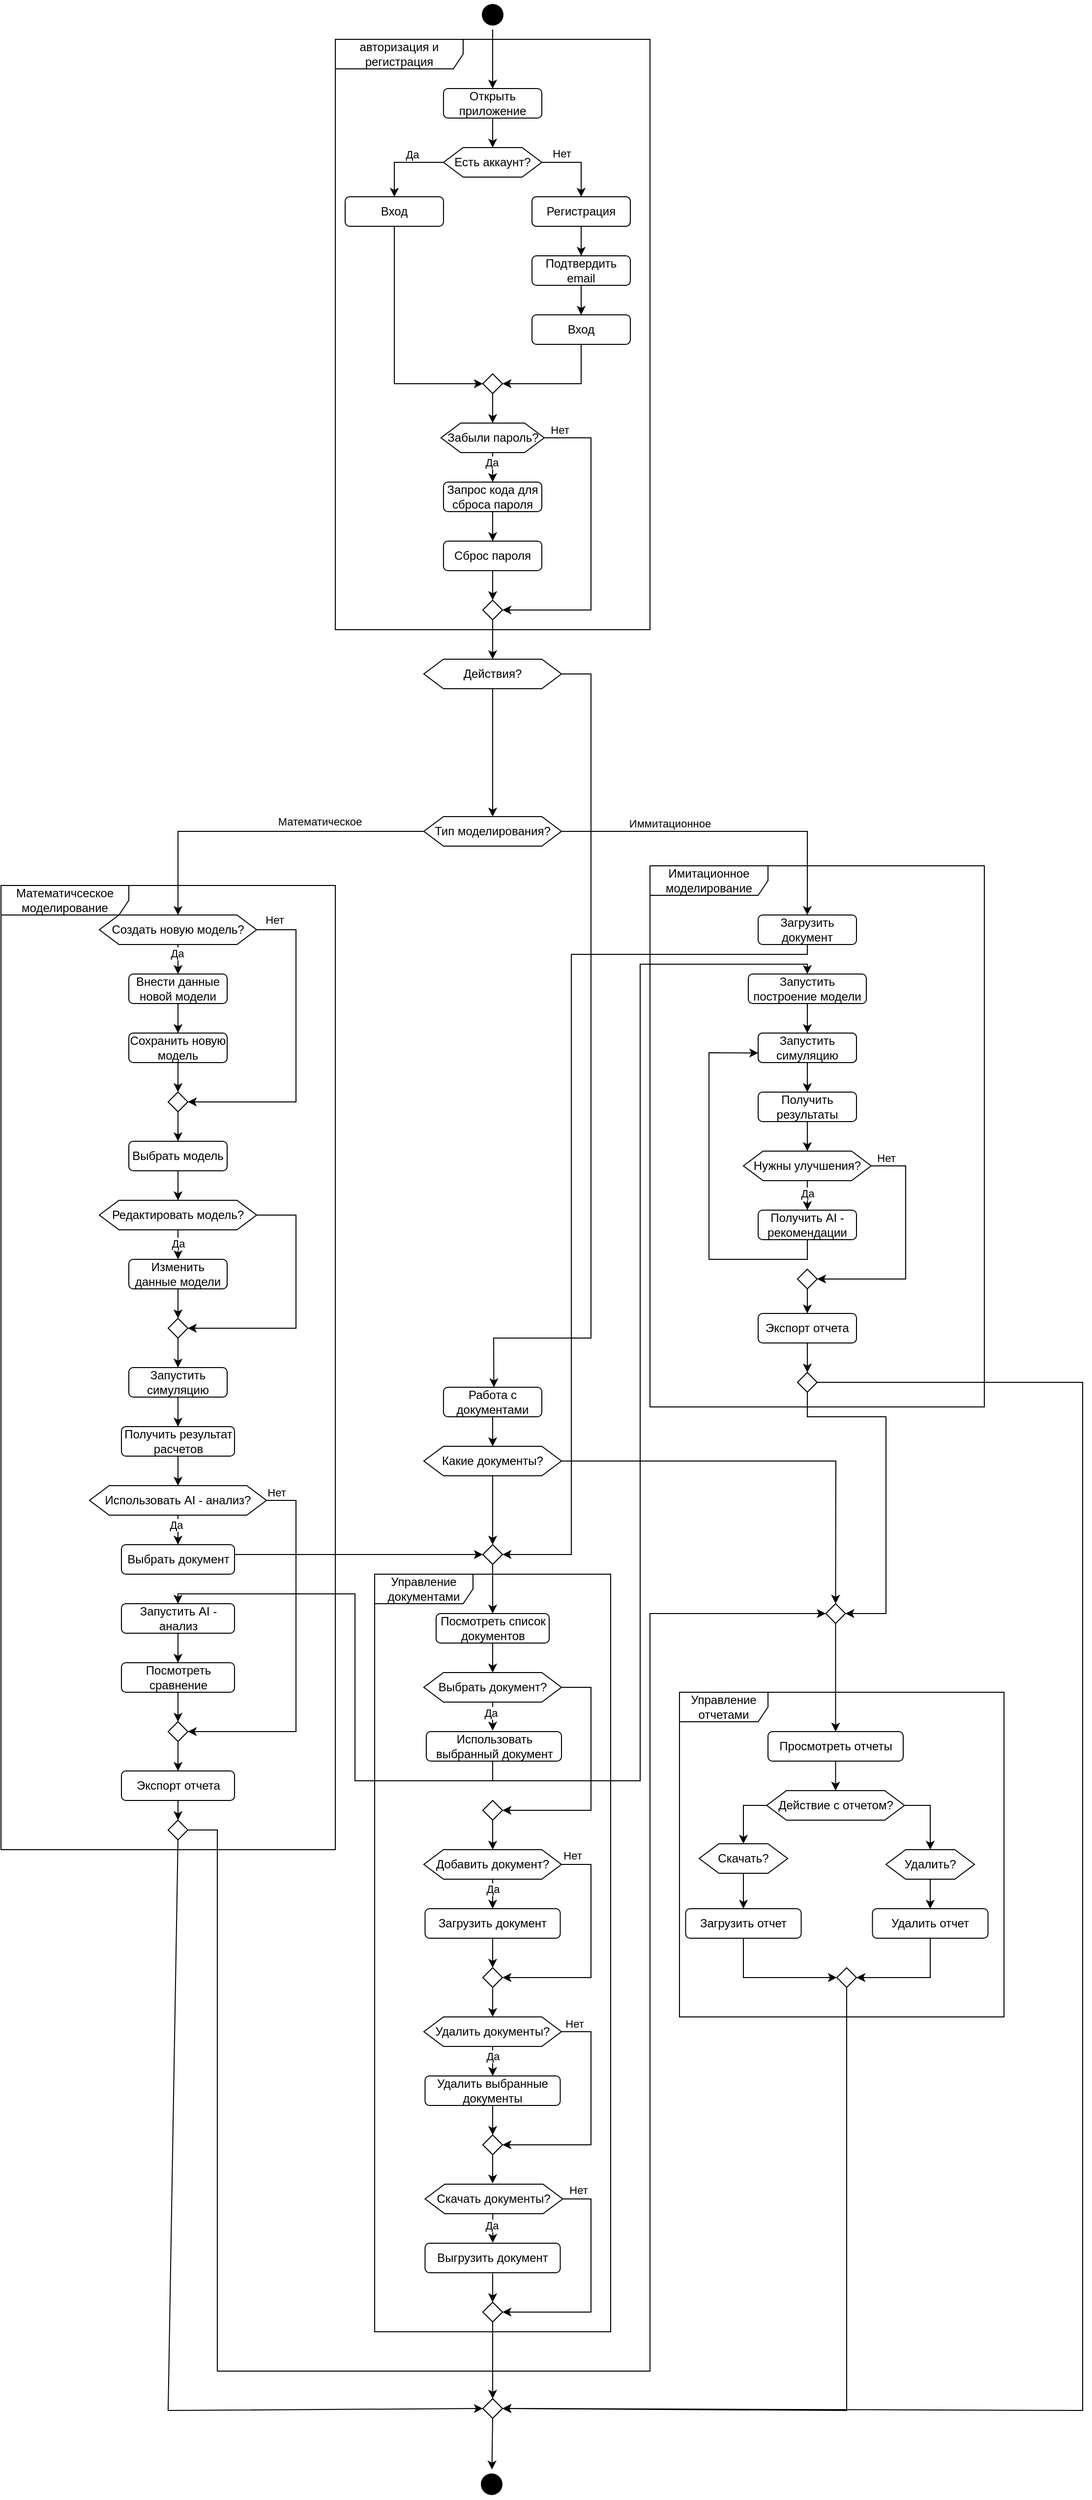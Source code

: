 <mxfile version="26.2.14">
  <diagram name="Страница — 1" id="H3wgLwU8cCIW_uEjad6Y">
    <mxGraphModel dx="4901" dy="3315" grid="1" gridSize="10" guides="1" tooltips="1" connect="1" arrows="1" fold="1" page="1" pageScale="1" pageWidth="827" pageHeight="1169" math="0" shadow="0">
      <root>
        <mxCell id="0" />
        <mxCell id="1" parent="0" />
        <mxCell id="8OBh5h36qt_DKstB2xnP-3" value="авторизация и регистрация" style="shape=umlFrame;whiteSpace=wrap;html=1;pointerEvents=0;width=130;height=30;" vertex="1" parent="1">
          <mxGeometry x="240" y="-80" width="320" height="600" as="geometry" />
        </mxCell>
        <mxCell id="8OBh5h36qt_DKstB2xnP-4" value="Открыть приложение" style="rounded=1;whiteSpace=wrap;html=1;" vertex="1" parent="1">
          <mxGeometry x="350" y="-30" width="100" height="30" as="geometry" />
        </mxCell>
        <mxCell id="8OBh5h36qt_DKstB2xnP-5" value="Есть аккаунт?" style="shape=hexagon;perimeter=hexagonPerimeter2;whiteSpace=wrap;html=1;fixedSize=1;" vertex="1" parent="1">
          <mxGeometry x="350" y="30" width="100" height="30" as="geometry" />
        </mxCell>
        <mxCell id="8OBh5h36qt_DKstB2xnP-6" value="Вход" style="rounded=1;whiteSpace=wrap;html=1;" vertex="1" parent="1">
          <mxGeometry x="250" y="80" width="100" height="30" as="geometry" />
        </mxCell>
        <mxCell id="8OBh5h36qt_DKstB2xnP-7" value="Регистрация" style="rounded=1;whiteSpace=wrap;html=1;" vertex="1" parent="1">
          <mxGeometry x="440" y="80" width="100" height="30" as="geometry" />
        </mxCell>
        <mxCell id="8OBh5h36qt_DKstB2xnP-8" value="Регистрация" style="rounded=1;whiteSpace=wrap;html=1;" vertex="1" parent="1">
          <mxGeometry x="440" y="80" width="100" height="30" as="geometry" />
        </mxCell>
        <mxCell id="8OBh5h36qt_DKstB2xnP-9" value="&lt;span style=&quot;font-weight: normal;&quot;&gt;Подтвердить email&lt;/span&gt;" style="rounded=1;whiteSpace=wrap;html=1;fontStyle=1" vertex="1" parent="1">
          <mxGeometry x="440" y="140" width="100" height="30" as="geometry" />
        </mxCell>
        <mxCell id="8OBh5h36qt_DKstB2xnP-12" value="Вход" style="rounded=1;whiteSpace=wrap;html=1;" vertex="1" parent="1">
          <mxGeometry x="440" y="200" width="100" height="30" as="geometry" />
        </mxCell>
        <mxCell id="8OBh5h36qt_DKstB2xnP-14" value="" style="rhombus;whiteSpace=wrap;html=1;" vertex="1" parent="1">
          <mxGeometry x="390" y="260" width="20" height="20" as="geometry" />
        </mxCell>
        <mxCell id="8OBh5h36qt_DKstB2xnP-15" value="Забыли пароль?" style="shape=hexagon;perimeter=hexagonPerimeter2;whiteSpace=wrap;html=1;fixedSize=1;" vertex="1" parent="1">
          <mxGeometry x="347.5" y="310" width="105" height="30" as="geometry" />
        </mxCell>
        <mxCell id="8OBh5h36qt_DKstB2xnP-16" value="Запрос кода для сброса пароля" style="rounded=1;whiteSpace=wrap;html=1;" vertex="1" parent="1">
          <mxGeometry x="350" y="370" width="100" height="30" as="geometry" />
        </mxCell>
        <mxCell id="8OBh5h36qt_DKstB2xnP-17" value="Сброс пароля" style="rounded=1;whiteSpace=wrap;html=1;" vertex="1" parent="1">
          <mxGeometry x="350" y="430" width="100" height="30" as="geometry" />
        </mxCell>
        <mxCell id="8OBh5h36qt_DKstB2xnP-19" value="" style="ellipse;html=1;shape=startState;fillColor=#000000;strokeColor=none;" vertex="1" parent="1">
          <mxGeometry x="385" y="-120" width="30" height="30" as="geometry" />
        </mxCell>
        <mxCell id="8OBh5h36qt_DKstB2xnP-23" value="" style="endArrow=classic;html=1;rounded=0;exitX=0.5;exitY=1;exitDx=0;exitDy=0;entryX=0.5;entryY=0;entryDx=0;entryDy=0;" edge="1" parent="1" source="8OBh5h36qt_DKstB2xnP-19" target="8OBh5h36qt_DKstB2xnP-4">
          <mxGeometry width="50" height="50" relative="1" as="geometry">
            <mxPoint x="310" y="90" as="sourcePoint" />
            <mxPoint x="360" y="40" as="targetPoint" />
          </mxGeometry>
        </mxCell>
        <mxCell id="8OBh5h36qt_DKstB2xnP-24" value="" style="endArrow=classic;html=1;rounded=0;exitX=0.5;exitY=1;exitDx=0;exitDy=0;entryX=0.5;entryY=0;entryDx=0;entryDy=0;" edge="1" parent="1" source="8OBh5h36qt_DKstB2xnP-4" target="8OBh5h36qt_DKstB2xnP-5">
          <mxGeometry width="50" height="50" relative="1" as="geometry">
            <mxPoint x="310" y="60" as="sourcePoint" />
            <mxPoint x="360" y="10" as="targetPoint" />
          </mxGeometry>
        </mxCell>
        <mxCell id="8OBh5h36qt_DKstB2xnP-25" value="" style="endArrow=classic;html=1;rounded=0;exitX=0;exitY=0.5;exitDx=0;exitDy=0;entryX=0.5;entryY=0;entryDx=0;entryDy=0;" edge="1" parent="1" source="8OBh5h36qt_DKstB2xnP-5" target="8OBh5h36qt_DKstB2xnP-6">
          <mxGeometry width="50" height="50" relative="1" as="geometry">
            <mxPoint x="290" y="50" as="sourcePoint" />
            <mxPoint x="340" as="targetPoint" />
            <Array as="points">
              <mxPoint x="300" y="45" />
            </Array>
          </mxGeometry>
        </mxCell>
        <mxCell id="8OBh5h36qt_DKstB2xnP-26" value="Да" style="edgeLabel;html=1;align=center;verticalAlign=bottom;resizable=0;points=[];labelPosition=center;verticalLabelPosition=top;" vertex="1" connectable="0" parent="8OBh5h36qt_DKstB2xnP-25">
          <mxGeometry x="-0.25" y="1" relative="1" as="geometry">
            <mxPoint y="-1" as="offset" />
          </mxGeometry>
        </mxCell>
        <mxCell id="8OBh5h36qt_DKstB2xnP-27" value="" style="endArrow=classic;html=1;rounded=0;exitX=1;exitY=0.5;exitDx=0;exitDy=0;entryX=0.5;entryY=0;entryDx=0;entryDy=0;" edge="1" parent="1" source="8OBh5h36qt_DKstB2xnP-5" target="8OBh5h36qt_DKstB2xnP-8">
          <mxGeometry width="50" height="50" relative="1" as="geometry">
            <mxPoint x="450" y="50" as="sourcePoint" />
            <mxPoint x="500" as="targetPoint" />
            <Array as="points">
              <mxPoint x="490" y="45" />
            </Array>
          </mxGeometry>
        </mxCell>
        <mxCell id="8OBh5h36qt_DKstB2xnP-28" value="Нет" style="edgeLabel;html=1;align=center;verticalAlign=bottom;resizable=0;points=[];labelPosition=center;verticalLabelPosition=top;" vertex="1" connectable="0" parent="8OBh5h36qt_DKstB2xnP-27">
          <mxGeometry x="-0.463" y="1" relative="1" as="geometry">
            <mxPoint as="offset" />
          </mxGeometry>
        </mxCell>
        <mxCell id="8OBh5h36qt_DKstB2xnP-29" value="" style="endArrow=classic;html=1;rounded=0;exitX=0.5;exitY=1;exitDx=0;exitDy=0;entryX=0;entryY=0.5;entryDx=0;entryDy=0;" edge="1" parent="1" source="8OBh5h36qt_DKstB2xnP-6" target="8OBh5h36qt_DKstB2xnP-14">
          <mxGeometry width="50" height="50" relative="1" as="geometry">
            <mxPoint x="305" y="170" as="sourcePoint" />
            <mxPoint x="355" y="120" as="targetPoint" />
            <Array as="points">
              <mxPoint x="300" y="270" />
            </Array>
          </mxGeometry>
        </mxCell>
        <mxCell id="8OBh5h36qt_DKstB2xnP-30" value="" style="endArrow=classic;html=1;rounded=0;exitX=0.5;exitY=1;exitDx=0;exitDy=0;entryX=0.5;entryY=0;entryDx=0;entryDy=0;" edge="1" parent="1" source="8OBh5h36qt_DKstB2xnP-8" target="8OBh5h36qt_DKstB2xnP-9">
          <mxGeometry width="50" height="50" relative="1" as="geometry">
            <mxPoint x="380" y="170" as="sourcePoint" />
            <mxPoint x="430" y="120" as="targetPoint" />
          </mxGeometry>
        </mxCell>
        <mxCell id="8OBh5h36qt_DKstB2xnP-31" value="" style="endArrow=classic;html=1;rounded=0;exitX=0.5;exitY=1;exitDx=0;exitDy=0;entryX=0.5;entryY=0;entryDx=0;entryDy=0;" edge="1" parent="1" source="8OBh5h36qt_DKstB2xnP-9" target="8OBh5h36qt_DKstB2xnP-12">
          <mxGeometry width="50" height="50" relative="1" as="geometry">
            <mxPoint x="380" y="220" as="sourcePoint" />
            <mxPoint x="430" y="170" as="targetPoint" />
          </mxGeometry>
        </mxCell>
        <mxCell id="8OBh5h36qt_DKstB2xnP-32" value="" style="endArrow=classic;html=1;rounded=0;exitX=0.5;exitY=1;exitDx=0;exitDy=0;entryX=1;entryY=0.5;entryDx=0;entryDy=0;" edge="1" parent="1" source="8OBh5h36qt_DKstB2xnP-12" target="8OBh5h36qt_DKstB2xnP-14">
          <mxGeometry width="50" height="50" relative="1" as="geometry">
            <mxPoint x="480" y="300" as="sourcePoint" />
            <mxPoint x="530" y="250" as="targetPoint" />
            <Array as="points">
              <mxPoint x="490" y="270" />
            </Array>
          </mxGeometry>
        </mxCell>
        <mxCell id="8OBh5h36qt_DKstB2xnP-33" value="" style="endArrow=classic;html=1;rounded=0;exitX=0.5;exitY=1;exitDx=0;exitDy=0;" edge="1" parent="1" source="8OBh5h36qt_DKstB2xnP-14">
          <mxGeometry width="50" height="50" relative="1" as="geometry">
            <mxPoint x="330" y="260" as="sourcePoint" />
            <mxPoint x="400" y="310" as="targetPoint" />
          </mxGeometry>
        </mxCell>
        <mxCell id="8OBh5h36qt_DKstB2xnP-35" value="" style="rhombus;whiteSpace=wrap;html=1;" vertex="1" parent="1">
          <mxGeometry x="390" y="490" width="20" height="20" as="geometry" />
        </mxCell>
        <mxCell id="8OBh5h36qt_DKstB2xnP-36" value="" style="endArrow=classic;html=1;rounded=0;exitX=1;exitY=0.5;exitDx=0;exitDy=0;entryX=1;entryY=0.5;entryDx=0;entryDy=0;" edge="1" parent="1" source="8OBh5h36qt_DKstB2xnP-15" target="8OBh5h36qt_DKstB2xnP-35">
          <mxGeometry width="50" height="50" relative="1" as="geometry">
            <mxPoint x="470" y="330" as="sourcePoint" />
            <mxPoint x="520" y="280" as="targetPoint" />
            <Array as="points">
              <mxPoint x="500" y="325" />
              <mxPoint x="500" y="500" />
            </Array>
          </mxGeometry>
        </mxCell>
        <mxCell id="8OBh5h36qt_DKstB2xnP-37" value="Нет" style="edgeLabel;html=1;align=center;verticalAlign=bottom;resizable=0;points=[];labelPosition=center;verticalLabelPosition=top;" vertex="1" connectable="0" parent="8OBh5h36qt_DKstB2xnP-36">
          <mxGeometry x="-0.902" relative="1" as="geometry">
            <mxPoint as="offset" />
          </mxGeometry>
        </mxCell>
        <mxCell id="8OBh5h36qt_DKstB2xnP-38" value="" style="endArrow=classic;html=1;rounded=0;exitX=0.5;exitY=1;exitDx=0;exitDy=0;entryX=0.5;entryY=0;entryDx=0;entryDy=0;" edge="1" parent="1" source="8OBh5h36qt_DKstB2xnP-15" target="8OBh5h36qt_DKstB2xnP-16">
          <mxGeometry width="50" height="50" relative="1" as="geometry">
            <mxPoint x="280" y="380" as="sourcePoint" />
            <mxPoint x="330" y="330" as="targetPoint" />
          </mxGeometry>
        </mxCell>
        <mxCell id="8OBh5h36qt_DKstB2xnP-39" value="Да" style="edgeLabel;html=1;align=center;verticalAlign=middle;resizable=0;points=[];" vertex="1" connectable="0" parent="8OBh5h36qt_DKstB2xnP-38">
          <mxGeometry x="-0.365" y="-1" relative="1" as="geometry">
            <mxPoint as="offset" />
          </mxGeometry>
        </mxCell>
        <mxCell id="8OBh5h36qt_DKstB2xnP-43" value="" style="endArrow=classic;html=1;rounded=0;exitX=0.5;exitY=1;exitDx=0;exitDy=0;entryX=0.5;entryY=0;entryDx=0;entryDy=0;" edge="1" parent="1" source="8OBh5h36qt_DKstB2xnP-16" target="8OBh5h36qt_DKstB2xnP-17">
          <mxGeometry width="50" height="50" relative="1" as="geometry">
            <mxPoint x="290" y="450" as="sourcePoint" />
            <mxPoint x="340" y="400" as="targetPoint" />
          </mxGeometry>
        </mxCell>
        <mxCell id="8OBh5h36qt_DKstB2xnP-44" value="" style="endArrow=classic;html=1;rounded=0;exitX=0.5;exitY=1;exitDx=0;exitDy=0;entryX=0.5;entryY=0;entryDx=0;entryDy=0;" edge="1" parent="1" source="8OBh5h36qt_DKstB2xnP-17" target="8OBh5h36qt_DKstB2xnP-35">
          <mxGeometry width="50" height="50" relative="1" as="geometry">
            <mxPoint x="300" y="520" as="sourcePoint" />
            <mxPoint x="350" y="470" as="targetPoint" />
          </mxGeometry>
        </mxCell>
        <mxCell id="8OBh5h36qt_DKstB2xnP-45" value="Математичсеское моделирование" style="shape=umlFrame;whiteSpace=wrap;html=1;pointerEvents=0;width=130;height=30;" vertex="1" parent="1">
          <mxGeometry x="-100" y="780" width="340" height="980" as="geometry" />
        </mxCell>
        <mxCell id="8OBh5h36qt_DKstB2xnP-46" value="Имитационное моделирование" style="shape=umlFrame;whiteSpace=wrap;html=1;pointerEvents=0;width=120;height=30;" vertex="1" parent="1">
          <mxGeometry x="560" y="760" width="340" height="550" as="geometry" />
        </mxCell>
        <mxCell id="8OBh5h36qt_DKstB2xnP-49" value="Тип моделирования?" style="shape=hexagon;perimeter=hexagonPerimeter2;whiteSpace=wrap;html=1;fixedSize=1;" vertex="1" parent="1">
          <mxGeometry x="330" y="710" width="140" height="30" as="geometry" />
        </mxCell>
        <mxCell id="8OBh5h36qt_DKstB2xnP-51" value="Создать новую модель?" style="shape=hexagon;perimeter=hexagonPerimeter2;whiteSpace=wrap;html=1;fixedSize=1;" vertex="1" parent="1">
          <mxGeometry y="810" width="160" height="30" as="geometry" />
        </mxCell>
        <mxCell id="8OBh5h36qt_DKstB2xnP-52" value="Выбрать модель" style="rounded=1;whiteSpace=wrap;html=1;" vertex="1" parent="1">
          <mxGeometry x="30" y="1040" width="100" height="30" as="geometry" />
        </mxCell>
        <mxCell id="8OBh5h36qt_DKstB2xnP-53" value="" style="rhombus;whiteSpace=wrap;html=1;" vertex="1" parent="1">
          <mxGeometry x="70" y="990" width="20" height="20" as="geometry" />
        </mxCell>
        <mxCell id="8OBh5h36qt_DKstB2xnP-56" value="Внести данные новой модели" style="rounded=1;whiteSpace=wrap;html=1;" vertex="1" parent="1">
          <mxGeometry x="30" y="870" width="100" height="30" as="geometry" />
        </mxCell>
        <mxCell id="8OBh5h36qt_DKstB2xnP-57" value="Сохранить новую модель" style="rounded=1;whiteSpace=wrap;html=1;" vertex="1" parent="1">
          <mxGeometry x="30" y="930" width="100" height="30" as="geometry" />
        </mxCell>
        <mxCell id="8OBh5h36qt_DKstB2xnP-59" value="Редактировать модель?" style="shape=hexagon;perimeter=hexagonPerimeter2;whiteSpace=wrap;html=1;fixedSize=1;" vertex="1" parent="1">
          <mxGeometry y="1100" width="160" height="30" as="geometry" />
        </mxCell>
        <mxCell id="8OBh5h36qt_DKstB2xnP-60" value="Изменить данные модели" style="rounded=1;whiteSpace=wrap;html=1;" vertex="1" parent="1">
          <mxGeometry x="30" y="1160" width="100" height="30" as="geometry" />
        </mxCell>
        <mxCell id="8OBh5h36qt_DKstB2xnP-61" value="" style="rhombus;whiteSpace=wrap;html=1;" vertex="1" parent="1">
          <mxGeometry x="70" y="1220" width="20" height="20" as="geometry" />
        </mxCell>
        <mxCell id="8OBh5h36qt_DKstB2xnP-62" value="Запустить симуляцию" style="rounded=1;whiteSpace=wrap;html=1;" vertex="1" parent="1">
          <mxGeometry x="30" y="1270" width="100" height="30" as="geometry" />
        </mxCell>
        <mxCell id="8OBh5h36qt_DKstB2xnP-63" value="Получить результат расчетов" style="rounded=1;whiteSpace=wrap;html=1;" vertex="1" parent="1">
          <mxGeometry x="22.5" y="1330" width="115" height="30" as="geometry" />
        </mxCell>
        <mxCell id="8OBh5h36qt_DKstB2xnP-64" value="Использовать AI - анализ?" style="shape=hexagon;perimeter=hexagonPerimeter2;whiteSpace=wrap;html=1;fixedSize=1;" vertex="1" parent="1">
          <mxGeometry x="-10" y="1390" width="180" height="30" as="geometry" />
        </mxCell>
        <mxCell id="8OBh5h36qt_DKstB2xnP-65" value="" style="rhombus;whiteSpace=wrap;html=1;" vertex="1" parent="1">
          <mxGeometry x="70" y="1630" width="20" height="20" as="geometry" />
        </mxCell>
        <mxCell id="8OBh5h36qt_DKstB2xnP-67" value="Выбрать документ" style="rounded=1;whiteSpace=wrap;html=1;" vertex="1" parent="1">
          <mxGeometry x="22.5" y="1450" width="115" height="30" as="geometry" />
        </mxCell>
        <mxCell id="8OBh5h36qt_DKstB2xnP-68" value="Управление документами" style="shape=umlFrame;whiteSpace=wrap;html=1;pointerEvents=0;width=100;height=30;" vertex="1" parent="1">
          <mxGeometry x="280" y="1480" width="240" height="770" as="geometry" />
        </mxCell>
        <mxCell id="8OBh5h36qt_DKstB2xnP-69" value="Посмотреть список документов" style="rounded=1;whiteSpace=wrap;html=1;" vertex="1" parent="1">
          <mxGeometry x="342.5" y="1520" width="115" height="30" as="geometry" />
        </mxCell>
        <mxCell id="8OBh5h36qt_DKstB2xnP-70" value="Выбрать документ?" style="shape=hexagon;perimeter=hexagonPerimeter2;whiteSpace=wrap;html=1;fixedSize=1;" vertex="1" parent="1">
          <mxGeometry x="330" y="1580" width="140" height="30" as="geometry" />
        </mxCell>
        <mxCell id="8OBh5h36qt_DKstB2xnP-71" value="Использовать выбранный документ" style="rounded=1;whiteSpace=wrap;html=1;" vertex="1" parent="1">
          <mxGeometry x="332.5" y="1640" width="137.5" height="30" as="geometry" />
        </mxCell>
        <mxCell id="8OBh5h36qt_DKstB2xnP-72" value="Запустить AI - анализ" style="rounded=1;whiteSpace=wrap;html=1;" vertex="1" parent="1">
          <mxGeometry x="22.5" y="1510" width="115" height="30" as="geometry" />
        </mxCell>
        <mxCell id="8OBh5h36qt_DKstB2xnP-73" value="Посмотреть сравнение" style="rounded=1;whiteSpace=wrap;html=1;" vertex="1" parent="1">
          <mxGeometry x="22.5" y="1570" width="115" height="30" as="geometry" />
        </mxCell>
        <mxCell id="8OBh5h36qt_DKstB2xnP-74" value="Экспорт отчета" style="rounded=1;whiteSpace=wrap;html=1;" vertex="1" parent="1">
          <mxGeometry x="22.5" y="1680" width="115" height="30" as="geometry" />
        </mxCell>
        <mxCell id="8OBh5h36qt_DKstB2xnP-76" value="" style="endArrow=classic;html=1;rounded=0;exitX=0;exitY=0.5;exitDx=0;exitDy=0;entryX=0.5;entryY=0;entryDx=0;entryDy=0;" edge="1" parent="1" source="8OBh5h36qt_DKstB2xnP-49" target="8OBh5h36qt_DKstB2xnP-51">
          <mxGeometry width="50" height="50" relative="1" as="geometry">
            <mxPoint x="310" y="970" as="sourcePoint" />
            <mxPoint x="360" y="920" as="targetPoint" />
            <Array as="points">
              <mxPoint x="80" y="725" />
            </Array>
          </mxGeometry>
        </mxCell>
        <mxCell id="8OBh5h36qt_DKstB2xnP-77" value="Математическое" style="edgeLabel;html=1;align=center;verticalAlign=bottom;resizable=0;points=[];labelPosition=center;verticalLabelPosition=top;" vertex="1" connectable="0" parent="8OBh5h36qt_DKstB2xnP-76">
          <mxGeometry x="-0.367" y="-2" relative="1" as="geometry">
            <mxPoint as="offset" />
          </mxGeometry>
        </mxCell>
        <mxCell id="8OBh5h36qt_DKstB2xnP-78" value="" style="endArrow=classic;html=1;rounded=0;exitX=0.5;exitY=1;exitDx=0;exitDy=0;entryX=0.5;entryY=0;entryDx=0;entryDy=0;" edge="1" parent="1" source="8OBh5h36qt_DKstB2xnP-51" target="8OBh5h36qt_DKstB2xnP-56">
          <mxGeometry width="50" height="50" relative="1" as="geometry">
            <mxPoint x="160" y="900" as="sourcePoint" />
            <mxPoint x="210" y="850" as="targetPoint" />
          </mxGeometry>
        </mxCell>
        <mxCell id="8OBh5h36qt_DKstB2xnP-79" value="Да" style="edgeLabel;html=1;align=center;verticalAlign=middle;resizable=0;points=[];" vertex="1" connectable="0" parent="8OBh5h36qt_DKstB2xnP-78">
          <mxGeometry x="-0.4" y="-1" relative="1" as="geometry">
            <mxPoint as="offset" />
          </mxGeometry>
        </mxCell>
        <mxCell id="8OBh5h36qt_DKstB2xnP-80" value="" style="endArrow=classic;html=1;rounded=0;exitX=1;exitY=0.5;exitDx=0;exitDy=0;entryX=1;entryY=0.5;entryDx=0;entryDy=0;" edge="1" parent="1" source="8OBh5h36qt_DKstB2xnP-51" target="8OBh5h36qt_DKstB2xnP-53">
          <mxGeometry width="50" height="50" relative="1" as="geometry">
            <mxPoint x="170" y="900" as="sourcePoint" />
            <mxPoint x="220" y="850" as="targetPoint" />
            <Array as="points">
              <mxPoint x="200" y="825" />
              <mxPoint x="200" y="1000" />
            </Array>
          </mxGeometry>
        </mxCell>
        <mxCell id="8OBh5h36qt_DKstB2xnP-81" value="Нет" style="edgeLabel;html=1;align=center;verticalAlign=bottom;resizable=0;points=[];labelPosition=center;verticalLabelPosition=top;" vertex="1" connectable="0" parent="8OBh5h36qt_DKstB2xnP-80">
          <mxGeometry x="-0.892" y="2" relative="1" as="geometry">
            <mxPoint as="offset" />
          </mxGeometry>
        </mxCell>
        <mxCell id="8OBh5h36qt_DKstB2xnP-82" value="" style="endArrow=classic;html=1;rounded=0;exitX=0.5;exitY=1;exitDx=0;exitDy=0;entryX=0.5;entryY=0;entryDx=0;entryDy=0;" edge="1" parent="1" source="8OBh5h36qt_DKstB2xnP-56" target="8OBh5h36qt_DKstB2xnP-57">
          <mxGeometry width="50" height="50" relative="1" as="geometry">
            <mxPoint x="140" y="940" as="sourcePoint" />
            <mxPoint x="190" y="890" as="targetPoint" />
          </mxGeometry>
        </mxCell>
        <mxCell id="8OBh5h36qt_DKstB2xnP-83" value="" style="endArrow=classic;html=1;rounded=0;exitX=0.5;exitY=1;exitDx=0;exitDy=0;entryX=0.5;entryY=0;entryDx=0;entryDy=0;" edge="1" parent="1" source="8OBh5h36qt_DKstB2xnP-57" target="8OBh5h36qt_DKstB2xnP-53">
          <mxGeometry width="50" height="50" relative="1" as="geometry">
            <mxPoint x="130" y="990" as="sourcePoint" />
            <mxPoint x="180" y="940" as="targetPoint" />
          </mxGeometry>
        </mxCell>
        <mxCell id="8OBh5h36qt_DKstB2xnP-84" value="" style="endArrow=classic;html=1;rounded=0;exitX=0.5;exitY=1;exitDx=0;exitDy=0;entryX=0.5;entryY=0;entryDx=0;entryDy=0;" edge="1" parent="1" source="8OBh5h36qt_DKstB2xnP-53" target="8OBh5h36qt_DKstB2xnP-52">
          <mxGeometry width="50" height="50" relative="1" as="geometry">
            <mxPoint x="140" y="1060" as="sourcePoint" />
            <mxPoint x="190" y="1010" as="targetPoint" />
          </mxGeometry>
        </mxCell>
        <mxCell id="8OBh5h36qt_DKstB2xnP-85" value="" style="endArrow=classic;html=1;rounded=0;exitX=0.5;exitY=1;exitDx=0;exitDy=0;entryX=0.5;entryY=0;entryDx=0;entryDy=0;" edge="1" parent="1" source="8OBh5h36qt_DKstB2xnP-52" target="8OBh5h36qt_DKstB2xnP-59">
          <mxGeometry width="50" height="50" relative="1" as="geometry">
            <mxPoint x="150" y="1100" as="sourcePoint" />
            <mxPoint x="200" y="1050" as="targetPoint" />
          </mxGeometry>
        </mxCell>
        <mxCell id="8OBh5h36qt_DKstB2xnP-86" value="" style="endArrow=classic;html=1;rounded=0;exitX=0.5;exitY=1;exitDx=0;exitDy=0;entryX=0.5;entryY=0;entryDx=0;entryDy=0;" edge="1" parent="1" source="8OBh5h36qt_DKstB2xnP-59" target="8OBh5h36qt_DKstB2xnP-60">
          <mxGeometry width="50" height="50" relative="1" as="geometry">
            <mxPoint x="160" y="1180" as="sourcePoint" />
            <mxPoint x="210" y="1130" as="targetPoint" />
          </mxGeometry>
        </mxCell>
        <mxCell id="8OBh5h36qt_DKstB2xnP-87" value="Да" style="edgeLabel;html=1;align=center;verticalAlign=middle;resizable=0;points=[];" vertex="1" connectable="0" parent="8OBh5h36qt_DKstB2xnP-86">
          <mxGeometry x="-0.114" relative="1" as="geometry">
            <mxPoint as="offset" />
          </mxGeometry>
        </mxCell>
        <mxCell id="8OBh5h36qt_DKstB2xnP-88" value="" style="endArrow=classic;html=1;rounded=0;exitX=1;exitY=0.5;exitDx=0;exitDy=0;entryX=1;entryY=0.5;entryDx=0;entryDy=0;" edge="1" parent="1" source="8OBh5h36qt_DKstB2xnP-59" target="8OBh5h36qt_DKstB2xnP-61">
          <mxGeometry width="50" height="50" relative="1" as="geometry">
            <mxPoint x="170" y="1130" as="sourcePoint" />
            <mxPoint x="220" y="1080" as="targetPoint" />
            <Array as="points">
              <mxPoint x="200" y="1115" />
              <mxPoint x="200" y="1230" />
            </Array>
          </mxGeometry>
        </mxCell>
        <mxCell id="8OBh5h36qt_DKstB2xnP-89" value="" style="endArrow=classic;html=1;rounded=0;exitX=0.5;exitY=1;exitDx=0;exitDy=0;entryX=0.5;entryY=0;entryDx=0;entryDy=0;" edge="1" parent="1" source="8OBh5h36qt_DKstB2xnP-60" target="8OBh5h36qt_DKstB2xnP-61">
          <mxGeometry width="50" height="50" relative="1" as="geometry">
            <mxPoint x="140" y="1230" as="sourcePoint" />
            <mxPoint x="190" y="1180" as="targetPoint" />
          </mxGeometry>
        </mxCell>
        <mxCell id="8OBh5h36qt_DKstB2xnP-90" value="" style="endArrow=classic;html=1;rounded=0;exitX=0.5;exitY=1;exitDx=0;exitDy=0;entryX=0.5;entryY=0;entryDx=0;entryDy=0;" edge="1" parent="1" source="8OBh5h36qt_DKstB2xnP-61" target="8OBh5h36qt_DKstB2xnP-62">
          <mxGeometry width="50" height="50" relative="1" as="geometry">
            <mxPoint x="10" y="1270" as="sourcePoint" />
            <mxPoint x="60" y="1220" as="targetPoint" />
          </mxGeometry>
        </mxCell>
        <mxCell id="8OBh5h36qt_DKstB2xnP-91" value="" style="endArrow=classic;html=1;rounded=0;exitX=0.5;exitY=1;exitDx=0;exitDy=0;entryX=0.5;entryY=0;entryDx=0;entryDy=0;" edge="1" parent="1" source="8OBh5h36qt_DKstB2xnP-62" target="8OBh5h36qt_DKstB2xnP-63">
          <mxGeometry width="50" height="50" relative="1" as="geometry">
            <mxPoint x="160" y="1330" as="sourcePoint" />
            <mxPoint x="210" y="1280" as="targetPoint" />
          </mxGeometry>
        </mxCell>
        <mxCell id="8OBh5h36qt_DKstB2xnP-92" value="" style="endArrow=classic;html=1;rounded=0;exitX=0.5;exitY=1;exitDx=0;exitDy=0;entryX=0.5;entryY=0;entryDx=0;entryDy=0;" edge="1" parent="1" source="8OBh5h36qt_DKstB2xnP-63" target="8OBh5h36qt_DKstB2xnP-64">
          <mxGeometry width="50" height="50" relative="1" as="geometry">
            <mxPoint x="160" y="1380" as="sourcePoint" />
            <mxPoint x="210" y="1330" as="targetPoint" />
          </mxGeometry>
        </mxCell>
        <mxCell id="8OBh5h36qt_DKstB2xnP-94" value="" style="endArrow=classic;html=1;rounded=0;exitX=0.5;exitY=1;exitDx=0;exitDy=0;entryX=0.5;entryY=0;entryDx=0;entryDy=0;" edge="1" parent="1" source="8OBh5h36qt_DKstB2xnP-64" target="8OBh5h36qt_DKstB2xnP-67">
          <mxGeometry width="50" height="50" relative="1" as="geometry">
            <mxPoint x="150" y="1460" as="sourcePoint" />
            <mxPoint x="200" y="1410" as="targetPoint" />
          </mxGeometry>
        </mxCell>
        <mxCell id="8OBh5h36qt_DKstB2xnP-95" value="Да" style="edgeLabel;html=1;align=center;verticalAlign=middle;resizable=0;points=[];" vertex="1" connectable="0" parent="8OBh5h36qt_DKstB2xnP-94">
          <mxGeometry x="-0.352" y="-2" relative="1" as="geometry">
            <mxPoint as="offset" />
          </mxGeometry>
        </mxCell>
        <mxCell id="8OBh5h36qt_DKstB2xnP-96" value="" style="endArrow=classic;html=1;rounded=0;exitX=1;exitY=0.5;exitDx=0;exitDy=0;entryX=1;entryY=0.5;entryDx=0;entryDy=0;" edge="1" parent="1" source="8OBh5h36qt_DKstB2xnP-64" target="8OBh5h36qt_DKstB2xnP-65">
          <mxGeometry width="50" height="50" relative="1" as="geometry">
            <mxPoint x="170" y="1420" as="sourcePoint" />
            <mxPoint x="220" y="1370" as="targetPoint" />
            <Array as="points">
              <mxPoint x="200" y="1405" />
              <mxPoint x="200" y="1640" />
            </Array>
          </mxGeometry>
        </mxCell>
        <mxCell id="8OBh5h36qt_DKstB2xnP-106" value="Нет" style="edgeLabel;html=1;align=center;verticalAlign=bottom;resizable=0;points=[];labelPosition=center;verticalLabelPosition=top;" vertex="1" connectable="0" parent="8OBh5h36qt_DKstB2xnP-96">
          <mxGeometry x="-0.882" y="-3" relative="1" as="geometry">
            <mxPoint x="-12" y="-3" as="offset" />
          </mxGeometry>
        </mxCell>
        <mxCell id="8OBh5h36qt_DKstB2xnP-97" value="" style="endArrow=classic;html=1;rounded=0;exitX=0.5;exitY=1;exitDx=0;exitDy=0;entryX=0.5;entryY=0;entryDx=0;entryDy=0;" edge="1" parent="1" source="8OBh5h36qt_DKstB2xnP-103" target="8OBh5h36qt_DKstB2xnP-69">
          <mxGeometry width="50" height="50" relative="1" as="geometry">
            <mxPoint x="140" y="1470" as="sourcePoint" />
            <mxPoint x="190" y="1420" as="targetPoint" />
            <Array as="points">
              <mxPoint x="400" y="1460" />
            </Array>
          </mxGeometry>
        </mxCell>
        <mxCell id="8OBh5h36qt_DKstB2xnP-98" value="" style="endArrow=classic;html=1;rounded=0;exitX=0.5;exitY=1;exitDx=0;exitDy=0;entryX=0.5;entryY=0;entryDx=0;entryDy=0;" edge="1" parent="1" source="8OBh5h36qt_DKstB2xnP-69" target="8OBh5h36qt_DKstB2xnP-70">
          <mxGeometry width="50" height="50" relative="1" as="geometry">
            <mxPoint x="460" y="1560" as="sourcePoint" />
            <mxPoint x="510" y="1510" as="targetPoint" />
          </mxGeometry>
        </mxCell>
        <mxCell id="8OBh5h36qt_DKstB2xnP-100" value="" style="endArrow=classic;html=1;rounded=0;exitX=0.5;exitY=1;exitDx=0;exitDy=0;" edge="1" parent="1" source="8OBh5h36qt_DKstB2xnP-70">
          <mxGeometry width="50" height="50" relative="1" as="geometry">
            <mxPoint x="292.5" y="1650" as="sourcePoint" />
            <mxPoint x="400" y="1639" as="targetPoint" />
          </mxGeometry>
        </mxCell>
        <mxCell id="8OBh5h36qt_DKstB2xnP-102" value="Да" style="edgeLabel;html=1;align=center;verticalAlign=middle;resizable=0;points=[];" vertex="1" connectable="0" parent="8OBh5h36qt_DKstB2xnP-100">
          <mxGeometry x="-0.258" y="-2" relative="1" as="geometry">
            <mxPoint as="offset" />
          </mxGeometry>
        </mxCell>
        <mxCell id="8OBh5h36qt_DKstB2xnP-101" value="" style="endArrow=classic;html=1;rounded=0;entryX=0.5;entryY=0;entryDx=0;entryDy=0;" edge="1" parent="1" target="8OBh5h36qt_DKstB2xnP-72">
          <mxGeometry width="50" height="50" relative="1" as="geometry">
            <mxPoint x="400" y="1670" as="sourcePoint" />
            <mxPoint x="470" y="1680" as="targetPoint" />
            <Array as="points">
              <mxPoint x="400" y="1690" />
              <mxPoint x="260" y="1690" />
              <mxPoint x="260" y="1500" />
              <mxPoint x="80" y="1500" />
            </Array>
          </mxGeometry>
        </mxCell>
        <mxCell id="8OBh5h36qt_DKstB2xnP-105" value="" style="endArrow=classic;html=1;rounded=0;exitX=1;exitY=0.333;exitDx=0;exitDy=0;entryX=0;entryY=0.5;entryDx=0;entryDy=0;exitPerimeter=0;" edge="1" parent="1" source="8OBh5h36qt_DKstB2xnP-67" target="8OBh5h36qt_DKstB2xnP-103">
          <mxGeometry width="50" height="50" relative="1" as="geometry">
            <mxPoint x="137" y="1460" as="sourcePoint" />
            <mxPoint x="400" y="1520" as="targetPoint" />
            <Array as="points" />
          </mxGeometry>
        </mxCell>
        <mxCell id="8OBh5h36qt_DKstB2xnP-103" value="" style="rhombus;whiteSpace=wrap;html=1;" vertex="1" parent="1">
          <mxGeometry x="390" y="1450" width="20" height="20" as="geometry" />
        </mxCell>
        <mxCell id="8OBh5h36qt_DKstB2xnP-107" value="" style="endArrow=classic;html=1;rounded=0;exitX=0.5;exitY=1;exitDx=0;exitDy=0;" edge="1" parent="1" source="8OBh5h36qt_DKstB2xnP-72" target="8OBh5h36qt_DKstB2xnP-73">
          <mxGeometry width="50" height="50" relative="1" as="geometry">
            <mxPoint x="-60" y="1690" as="sourcePoint" />
            <mxPoint x="-10" y="1640" as="targetPoint" />
          </mxGeometry>
        </mxCell>
        <mxCell id="8OBh5h36qt_DKstB2xnP-108" value="" style="endArrow=classic;html=1;rounded=0;exitX=0.5;exitY=1;exitDx=0;exitDy=0;entryX=0.5;entryY=0;entryDx=0;entryDy=0;" edge="1" parent="1" source="8OBh5h36qt_DKstB2xnP-73" target="8OBh5h36qt_DKstB2xnP-65">
          <mxGeometry width="50" height="50" relative="1" as="geometry">
            <mxPoint x="-10" y="1670" as="sourcePoint" />
            <mxPoint x="40" y="1620" as="targetPoint" />
          </mxGeometry>
        </mxCell>
        <mxCell id="8OBh5h36qt_DKstB2xnP-109" value="" style="endArrow=classic;html=1;rounded=0;exitX=0.5;exitY=1;exitDx=0;exitDy=0;entryX=0.5;entryY=0;entryDx=0;entryDy=0;" edge="1" parent="1" source="8OBh5h36qt_DKstB2xnP-65" target="8OBh5h36qt_DKstB2xnP-74">
          <mxGeometry width="50" height="50" relative="1" as="geometry">
            <mxPoint x="-60" y="1690" as="sourcePoint" />
            <mxPoint x="-10" y="1640" as="targetPoint" />
          </mxGeometry>
        </mxCell>
        <mxCell id="8OBh5h36qt_DKstB2xnP-110" value="" style="rhombus;whiteSpace=wrap;html=1;" vertex="1" parent="1">
          <mxGeometry x="390" y="1710" width="20" height="20" as="geometry" />
        </mxCell>
        <mxCell id="8OBh5h36qt_DKstB2xnP-111" value="" style="endArrow=classic;html=1;rounded=0;exitX=1;exitY=0.5;exitDx=0;exitDy=0;entryX=1;entryY=0.5;entryDx=0;entryDy=0;" edge="1" parent="1" source="8OBh5h36qt_DKstB2xnP-70" target="8OBh5h36qt_DKstB2xnP-110">
          <mxGeometry width="50" height="50" relative="1" as="geometry">
            <mxPoint x="480" y="1590" as="sourcePoint" />
            <mxPoint x="530" y="1540" as="targetPoint" />
            <Array as="points">
              <mxPoint x="500" y="1595" />
              <mxPoint x="500" y="1720" />
            </Array>
          </mxGeometry>
        </mxCell>
        <mxCell id="8OBh5h36qt_DKstB2xnP-113" value="Добавить документ?" style="shape=hexagon;perimeter=hexagonPerimeter2;whiteSpace=wrap;html=1;fixedSize=1;" vertex="1" parent="1">
          <mxGeometry x="330" y="1760" width="140" height="30" as="geometry" />
        </mxCell>
        <mxCell id="8OBh5h36qt_DKstB2xnP-114" value="" style="endArrow=classic;html=1;rounded=0;exitX=0.5;exitY=1;exitDx=0;exitDy=0;entryX=0.5;entryY=0;entryDx=0;entryDy=0;" edge="1" parent="1" source="8OBh5h36qt_DKstB2xnP-110" target="8OBh5h36qt_DKstB2xnP-113">
          <mxGeometry width="50" height="50" relative="1" as="geometry">
            <mxPoint x="380" y="1890" as="sourcePoint" />
            <mxPoint x="430" y="1840" as="targetPoint" />
          </mxGeometry>
        </mxCell>
        <mxCell id="8OBh5h36qt_DKstB2xnP-115" value="Загрузить документ" style="rounded=1;whiteSpace=wrap;html=1;" vertex="1" parent="1">
          <mxGeometry x="331.25" y="1820" width="137.5" height="30" as="geometry" />
        </mxCell>
        <mxCell id="8OBh5h36qt_DKstB2xnP-116" value="" style="endArrow=classic;html=1;rounded=0;exitX=0.5;exitY=1;exitDx=0;exitDy=0;" edge="1" parent="1" source="8OBh5h36qt_DKstB2xnP-113" target="8OBh5h36qt_DKstB2xnP-115">
          <mxGeometry width="50" height="50" relative="1" as="geometry">
            <mxPoint x="390" y="1920" as="sourcePoint" />
            <mxPoint x="440" y="1870" as="targetPoint" />
          </mxGeometry>
        </mxCell>
        <mxCell id="8OBh5h36qt_DKstB2xnP-120" value="Да" style="edgeLabel;html=1;align=center;verticalAlign=middle;resizable=0;points=[];" vertex="1" connectable="0" parent="8OBh5h36qt_DKstB2xnP-116">
          <mxGeometry x="-0.339" relative="1" as="geometry">
            <mxPoint as="offset" />
          </mxGeometry>
        </mxCell>
        <mxCell id="8OBh5h36qt_DKstB2xnP-117" value="" style="rhombus;whiteSpace=wrap;html=1;" vertex="1" parent="1">
          <mxGeometry x="390" y="1880" width="20" height="20" as="geometry" />
        </mxCell>
        <mxCell id="8OBh5h36qt_DKstB2xnP-118" value="" style="endArrow=classic;html=1;rounded=0;exitX=1;exitY=0.5;exitDx=0;exitDy=0;entryX=1;entryY=0.5;entryDx=0;entryDy=0;" edge="1" parent="1" source="8OBh5h36qt_DKstB2xnP-113" target="8OBh5h36qt_DKstB2xnP-117">
          <mxGeometry width="50" height="50" relative="1" as="geometry">
            <mxPoint x="450" y="1920" as="sourcePoint" />
            <mxPoint x="500" y="1870" as="targetPoint" />
            <Array as="points">
              <mxPoint x="500" y="1775" />
              <mxPoint x="500" y="1890" />
            </Array>
          </mxGeometry>
        </mxCell>
        <mxCell id="8OBh5h36qt_DKstB2xnP-119" value="Нет" style="edgeLabel;html=1;align=center;verticalAlign=bottom;resizable=0;points=[];labelPosition=center;verticalLabelPosition=top;" vertex="1" connectable="0" parent="8OBh5h36qt_DKstB2xnP-118">
          <mxGeometry x="-0.909" y="1" relative="1" as="geometry">
            <mxPoint as="offset" />
          </mxGeometry>
        </mxCell>
        <mxCell id="8OBh5h36qt_DKstB2xnP-121" value="" style="endArrow=classic;html=1;rounded=0;exitX=0.5;exitY=1;exitDx=0;exitDy=0;entryX=0.5;entryY=0;entryDx=0;entryDy=0;" edge="1" parent="1" source="8OBh5h36qt_DKstB2xnP-115" target="8OBh5h36qt_DKstB2xnP-117">
          <mxGeometry width="50" height="50" relative="1" as="geometry">
            <mxPoint x="320" y="1920" as="sourcePoint" />
            <mxPoint x="370" y="1870" as="targetPoint" />
          </mxGeometry>
        </mxCell>
        <mxCell id="8OBh5h36qt_DKstB2xnP-122" value="Удалить документы?" style="shape=hexagon;perimeter=hexagonPerimeter2;whiteSpace=wrap;html=1;fixedSize=1;" vertex="1" parent="1">
          <mxGeometry x="330" y="1930" width="140" height="30" as="geometry" />
        </mxCell>
        <mxCell id="8OBh5h36qt_DKstB2xnP-123" value="Удалить выбранные документы" style="rounded=1;whiteSpace=wrap;html=1;" vertex="1" parent="1">
          <mxGeometry x="331.25" y="1990" width="137.5" height="30" as="geometry" />
        </mxCell>
        <mxCell id="8OBh5h36qt_DKstB2xnP-124" value="" style="rhombus;whiteSpace=wrap;html=1;" vertex="1" parent="1">
          <mxGeometry x="390" y="2050" width="20" height="20" as="geometry" />
        </mxCell>
        <mxCell id="8OBh5h36qt_DKstB2xnP-125" value="" style="endArrow=classic;html=1;rounded=0;exitX=0.5;exitY=1;exitDx=0;exitDy=0;entryX=0.5;entryY=0;entryDx=0;entryDy=0;" edge="1" parent="1" source="8OBh5h36qt_DKstB2xnP-122" target="8OBh5h36qt_DKstB2xnP-123">
          <mxGeometry width="50" height="50" relative="1" as="geometry">
            <mxPoint x="280" y="1980" as="sourcePoint" />
            <mxPoint x="330" y="1930" as="targetPoint" />
          </mxGeometry>
        </mxCell>
        <mxCell id="8OBh5h36qt_DKstB2xnP-127" value="Да" style="edgeLabel;html=1;align=center;verticalAlign=middle;resizable=0;points=[];" vertex="1" connectable="0" parent="8OBh5h36qt_DKstB2xnP-125">
          <mxGeometry x="-0.167" y="1" relative="1" as="geometry">
            <mxPoint x="-1" y="-3" as="offset" />
          </mxGeometry>
        </mxCell>
        <mxCell id="8OBh5h36qt_DKstB2xnP-128" value="" style="endArrow=classic;html=1;rounded=0;exitX=1;exitY=0.5;exitDx=0;exitDy=0;entryX=1;entryY=0.5;entryDx=0;entryDy=0;" edge="1" parent="1" source="8OBh5h36qt_DKstB2xnP-122" target="8OBh5h36qt_DKstB2xnP-124">
          <mxGeometry width="50" height="50" relative="1" as="geometry">
            <mxPoint x="470" y="1950" as="sourcePoint" />
            <mxPoint x="520" y="1900" as="targetPoint" />
            <Array as="points">
              <mxPoint x="500" y="1945" />
              <mxPoint x="500" y="2060" />
            </Array>
          </mxGeometry>
        </mxCell>
        <mxCell id="8OBh5h36qt_DKstB2xnP-129" value="Нет" style="edgeLabel;html=1;align=center;verticalAlign=bottom;resizable=0;points=[];labelPosition=center;verticalLabelPosition=top;" vertex="1" connectable="0" parent="8OBh5h36qt_DKstB2xnP-128">
          <mxGeometry x="-0.894" y="1" relative="1" as="geometry">
            <mxPoint y="1" as="offset" />
          </mxGeometry>
        </mxCell>
        <mxCell id="8OBh5h36qt_DKstB2xnP-130" value="" style="endArrow=classic;html=1;rounded=0;exitX=0.5;exitY=1;exitDx=0;exitDy=0;entryX=0.5;entryY=0;entryDx=0;entryDy=0;" edge="1" parent="1" source="8OBh5h36qt_DKstB2xnP-123" target="8OBh5h36qt_DKstB2xnP-124">
          <mxGeometry width="50" height="50" relative="1" as="geometry">
            <mxPoint x="220" y="1990" as="sourcePoint" />
            <mxPoint x="270" y="1940" as="targetPoint" />
          </mxGeometry>
        </mxCell>
        <mxCell id="8OBh5h36qt_DKstB2xnP-133" value="" style="endArrow=classic;html=1;rounded=0;exitX=0.5;exitY=1;exitDx=0;exitDy=0;entryX=0.5;entryY=0;entryDx=0;entryDy=0;" edge="1" parent="1" source="8OBh5h36qt_DKstB2xnP-117" target="8OBh5h36qt_DKstB2xnP-122">
          <mxGeometry width="50" height="50" relative="1" as="geometry">
            <mxPoint x="280" y="1930" as="sourcePoint" />
            <mxPoint x="330" y="1880" as="targetPoint" />
          </mxGeometry>
        </mxCell>
        <mxCell id="8OBh5h36qt_DKstB2xnP-134" value="Скачать документы?" style="shape=hexagon;perimeter=hexagonPerimeter2;whiteSpace=wrap;html=1;fixedSize=1;" vertex="1" parent="1">
          <mxGeometry x="331.25" y="2100" width="140" height="30" as="geometry" />
        </mxCell>
        <mxCell id="8OBh5h36qt_DKstB2xnP-135" value="Выгрузить документ" style="rounded=1;whiteSpace=wrap;html=1;" vertex="1" parent="1">
          <mxGeometry x="331.25" y="2160" width="137.5" height="30" as="geometry" />
        </mxCell>
        <mxCell id="8OBh5h36qt_DKstB2xnP-136" value="" style="endArrow=classic;html=1;rounded=0;exitX=0.5;exitY=1;exitDx=0;exitDy=0;entryX=0.491;entryY=-0.024;entryDx=0;entryDy=0;entryPerimeter=0;" edge="1" parent="1" source="8OBh5h36qt_DKstB2xnP-124" target="8OBh5h36qt_DKstB2xnP-134">
          <mxGeometry width="50" height="50" relative="1" as="geometry">
            <mxPoint x="310" y="2110" as="sourcePoint" />
            <mxPoint x="360" y="2060" as="targetPoint" />
          </mxGeometry>
        </mxCell>
        <mxCell id="8OBh5h36qt_DKstB2xnP-137" value="" style="endArrow=classic;html=1;rounded=0;exitX=0.492;exitY=0.994;exitDx=0;exitDy=0;entryX=0.501;entryY=-0.017;entryDx=0;entryDy=0;entryPerimeter=0;exitPerimeter=0;" edge="1" parent="1" source="8OBh5h36qt_DKstB2xnP-134" target="8OBh5h36qt_DKstB2xnP-135">
          <mxGeometry width="50" height="50" relative="1" as="geometry">
            <mxPoint x="320" y="2180" as="sourcePoint" />
            <mxPoint x="370" y="2130" as="targetPoint" />
          </mxGeometry>
        </mxCell>
        <mxCell id="8OBh5h36qt_DKstB2xnP-138" value="Да" style="edgeLabel;html=1;align=center;verticalAlign=middle;resizable=0;points=[];" vertex="1" connectable="0" parent="8OBh5h36qt_DKstB2xnP-137">
          <mxGeometry x="-0.213" y="-1" relative="1" as="geometry">
            <mxPoint as="offset" />
          </mxGeometry>
        </mxCell>
        <mxCell id="8OBh5h36qt_DKstB2xnP-139" value="" style="rhombus;whiteSpace=wrap;html=1;" vertex="1" parent="1">
          <mxGeometry x="390" y="2220" width="20" height="20" as="geometry" />
        </mxCell>
        <mxCell id="8OBh5h36qt_DKstB2xnP-140" value="" style="endArrow=classic;html=1;rounded=0;exitX=1;exitY=0.5;exitDx=0;exitDy=0;entryX=1;entryY=0.5;entryDx=0;entryDy=0;" edge="1" parent="1" source="8OBh5h36qt_DKstB2xnP-134" target="8OBh5h36qt_DKstB2xnP-139">
          <mxGeometry width="50" height="50" relative="1" as="geometry">
            <mxPoint x="260" y="2200" as="sourcePoint" />
            <mxPoint x="310" y="2150" as="targetPoint" />
            <Array as="points">
              <mxPoint x="500" y="2115" />
              <mxPoint x="500" y="2230" />
            </Array>
          </mxGeometry>
        </mxCell>
        <mxCell id="8OBh5h36qt_DKstB2xnP-141" value="Нет" style="edgeLabel;html=1;align=center;verticalAlign=bottom;resizable=0;points=[];labelPosition=center;verticalLabelPosition=top;" vertex="1" connectable="0" parent="8OBh5h36qt_DKstB2xnP-140">
          <mxGeometry x="-0.873" y="1" relative="1" as="geometry">
            <mxPoint as="offset" />
          </mxGeometry>
        </mxCell>
        <mxCell id="8OBh5h36qt_DKstB2xnP-142" value="" style="endArrow=classic;html=1;rounded=0;exitX=0.5;exitY=1.023;exitDx=0;exitDy=0;exitPerimeter=0;entryX=0.5;entryY=0;entryDx=0;entryDy=0;" edge="1" parent="1" source="8OBh5h36qt_DKstB2xnP-135" target="8OBh5h36qt_DKstB2xnP-139">
          <mxGeometry width="50" height="50" relative="1" as="geometry">
            <mxPoint x="260" y="2200" as="sourcePoint" />
            <mxPoint x="310" y="2150" as="targetPoint" />
          </mxGeometry>
        </mxCell>
        <mxCell id="8OBh5h36qt_DKstB2xnP-143" value="Загрузить документ" style="rounded=1;whiteSpace=wrap;html=1;" vertex="1" parent="1">
          <mxGeometry x="670" y="810" width="100" height="30" as="geometry" />
        </mxCell>
        <mxCell id="8OBh5h36qt_DKstB2xnP-144" value="" style="endArrow=classic;html=1;rounded=0;exitX=1;exitY=0.5;exitDx=0;exitDy=0;entryX=0.5;entryY=0;entryDx=0;entryDy=0;" edge="1" parent="1" source="8OBh5h36qt_DKstB2xnP-49" target="8OBh5h36qt_DKstB2xnP-143">
          <mxGeometry width="50" height="50" relative="1" as="geometry">
            <mxPoint x="450" y="1040" as="sourcePoint" />
            <mxPoint x="500" y="990" as="targetPoint" />
            <Array as="points">
              <mxPoint x="720" y="725" />
            </Array>
          </mxGeometry>
        </mxCell>
        <mxCell id="8OBh5h36qt_DKstB2xnP-145" value="Иммитационное" style="edgeLabel;html=1;align=center;verticalAlign=bottom;resizable=0;points=[];labelPosition=center;verticalLabelPosition=top;" vertex="1" connectable="0" parent="8OBh5h36qt_DKstB2xnP-144">
          <mxGeometry x="-0.624" relative="1" as="geometry">
            <mxPoint x="47" as="offset" />
          </mxGeometry>
        </mxCell>
        <mxCell id="8OBh5h36qt_DKstB2xnP-146" value="" style="endArrow=classic;html=1;rounded=0;exitX=0.5;exitY=1;exitDx=0;exitDy=0;entryX=1;entryY=0.5;entryDx=0;entryDy=0;" edge="1" parent="1" source="8OBh5h36qt_DKstB2xnP-143" target="8OBh5h36qt_DKstB2xnP-103">
          <mxGeometry width="50" height="50" relative="1" as="geometry">
            <mxPoint x="450" y="1040" as="sourcePoint" />
            <mxPoint x="500" y="990" as="targetPoint" />
            <Array as="points">
              <mxPoint x="720" y="850" />
              <mxPoint x="480" y="850" />
              <mxPoint x="480" y="1460" />
            </Array>
          </mxGeometry>
        </mxCell>
        <mxCell id="8OBh5h36qt_DKstB2xnP-147" value="" style="endArrow=classic;html=1;rounded=0;entryX=0.5;entryY=0;entryDx=0;entryDy=0;" edge="1" parent="1" target="8OBh5h36qt_DKstB2xnP-148">
          <mxGeometry width="50" height="50" relative="1" as="geometry">
            <mxPoint x="400" y="1670" as="sourcePoint" />
            <mxPoint x="580" y="1640" as="targetPoint" />
            <Array as="points">
              <mxPoint x="400" y="1690" />
              <mxPoint x="550" y="1690" />
              <mxPoint x="550" y="860" />
              <mxPoint x="720" y="860" />
            </Array>
          </mxGeometry>
        </mxCell>
        <mxCell id="8OBh5h36qt_DKstB2xnP-148" value="Запустить построение модели" style="rounded=1;whiteSpace=wrap;html=1;" vertex="1" parent="1">
          <mxGeometry x="660" y="870" width="120" height="30" as="geometry" />
        </mxCell>
        <mxCell id="8OBh5h36qt_DKstB2xnP-150" value="Запустить симуляцию" style="rounded=1;whiteSpace=wrap;html=1;" vertex="1" parent="1">
          <mxGeometry x="670" y="930" width="100" height="30" as="geometry" />
        </mxCell>
        <mxCell id="8OBh5h36qt_DKstB2xnP-151" value="Запустить симуляцию" style="rounded=1;whiteSpace=wrap;html=1;" vertex="1" parent="1">
          <mxGeometry x="670" y="930" width="100" height="30" as="geometry" />
        </mxCell>
        <mxCell id="8OBh5h36qt_DKstB2xnP-152" value="Получить результаты" style="rounded=1;whiteSpace=wrap;html=1;" vertex="1" parent="1">
          <mxGeometry x="670" y="990" width="100" height="30" as="geometry" />
        </mxCell>
        <mxCell id="8OBh5h36qt_DKstB2xnP-153" value="Нужны улучшения?" style="shape=hexagon;perimeter=hexagonPerimeter2;whiteSpace=wrap;html=1;fixedSize=1;" vertex="1" parent="1">
          <mxGeometry x="655" y="1050" width="130" height="30" as="geometry" />
        </mxCell>
        <mxCell id="8OBh5h36qt_DKstB2xnP-154" value="Получить AI - рекомендации" style="rounded=1;whiteSpace=wrap;html=1;" vertex="1" parent="1">
          <mxGeometry x="670" y="1110" width="100" height="30" as="geometry" />
        </mxCell>
        <mxCell id="8OBh5h36qt_DKstB2xnP-156" value="" style="rhombus;whiteSpace=wrap;html=1;" vertex="1" parent="1">
          <mxGeometry x="710" y="1170" width="20" height="20" as="geometry" />
        </mxCell>
        <mxCell id="8OBh5h36qt_DKstB2xnP-157" value="Экспорт отчета" style="rounded=1;whiteSpace=wrap;html=1;" vertex="1" parent="1">
          <mxGeometry x="670" y="1215" width="100" height="30" as="geometry" />
        </mxCell>
        <mxCell id="8OBh5h36qt_DKstB2xnP-158" value="" style="endArrow=classic;html=1;rounded=0;exitX=0.5;exitY=1;exitDx=0;exitDy=0;entryX=0.5;entryY=0;entryDx=0;entryDy=0;" edge="1" parent="1" source="8OBh5h36qt_DKstB2xnP-148" target="8OBh5h36qt_DKstB2xnP-151">
          <mxGeometry width="50" height="50" relative="1" as="geometry">
            <mxPoint x="580" y="970" as="sourcePoint" />
            <mxPoint x="630" y="920" as="targetPoint" />
          </mxGeometry>
        </mxCell>
        <mxCell id="8OBh5h36qt_DKstB2xnP-159" value="" style="endArrow=classic;html=1;rounded=0;exitX=0.5;exitY=1;exitDx=0;exitDy=0;entryX=0.5;entryY=0;entryDx=0;entryDy=0;" edge="1" parent="1" source="8OBh5h36qt_DKstB2xnP-151" target="8OBh5h36qt_DKstB2xnP-152">
          <mxGeometry width="50" height="50" relative="1" as="geometry">
            <mxPoint x="590" y="980" as="sourcePoint" />
            <mxPoint x="640" y="930" as="targetPoint" />
          </mxGeometry>
        </mxCell>
        <mxCell id="8OBh5h36qt_DKstB2xnP-160" value="" style="endArrow=classic;html=1;rounded=0;exitX=0.5;exitY=1;exitDx=0;exitDy=0;entryX=0.5;entryY=0;entryDx=0;entryDy=0;" edge="1" parent="1" source="8OBh5h36qt_DKstB2xnP-152" target="8OBh5h36qt_DKstB2xnP-153">
          <mxGeometry width="50" height="50" relative="1" as="geometry">
            <mxPoint x="230" y="1170" as="sourcePoint" />
            <mxPoint x="280" y="1120" as="targetPoint" />
            <Array as="points" />
          </mxGeometry>
        </mxCell>
        <mxCell id="8OBh5h36qt_DKstB2xnP-161" value="" style="endArrow=classic;html=1;rounded=0;exitX=0.5;exitY=1;exitDx=0;exitDy=0;entryX=0.5;entryY=0;entryDx=0;entryDy=0;" edge="1" parent="1" source="8OBh5h36qt_DKstB2xnP-153" target="8OBh5h36qt_DKstB2xnP-154">
          <mxGeometry width="50" height="50" relative="1" as="geometry">
            <mxPoint x="230" y="1170" as="sourcePoint" />
            <mxPoint x="280" y="1120" as="targetPoint" />
          </mxGeometry>
        </mxCell>
        <mxCell id="8OBh5h36qt_DKstB2xnP-162" value="Да" style="edgeLabel;html=1;align=center;verticalAlign=middle;resizable=0;points=[];" vertex="1" connectable="0" parent="8OBh5h36qt_DKstB2xnP-161">
          <mxGeometry x="-0.144" relative="1" as="geometry">
            <mxPoint as="offset" />
          </mxGeometry>
        </mxCell>
        <mxCell id="8OBh5h36qt_DKstB2xnP-163" value="" style="endArrow=classic;html=1;rounded=0;exitX=1;exitY=0.5;exitDx=0;exitDy=0;entryX=1;entryY=0.5;entryDx=0;entryDy=0;" edge="1" parent="1" source="8OBh5h36qt_DKstB2xnP-153" target="8OBh5h36qt_DKstB2xnP-156">
          <mxGeometry width="50" height="50" relative="1" as="geometry">
            <mxPoint x="430" y="1160" as="sourcePoint" />
            <mxPoint x="480" y="1110" as="targetPoint" />
            <Array as="points">
              <mxPoint x="820" y="1065" />
              <mxPoint x="820" y="1180" />
            </Array>
          </mxGeometry>
        </mxCell>
        <mxCell id="8OBh5h36qt_DKstB2xnP-165" value="Нет" style="edgeLabel;html=1;align=center;verticalAlign=bottom;resizable=0;points=[];labelPosition=center;verticalLabelPosition=top;" vertex="1" connectable="0" parent="8OBh5h36qt_DKstB2xnP-163">
          <mxGeometry x="-0.856" y="1" relative="1" as="geometry">
            <mxPoint x="-3" y="1" as="offset" />
          </mxGeometry>
        </mxCell>
        <mxCell id="8OBh5h36qt_DKstB2xnP-166" value="" style="endArrow=classic;html=1;rounded=0;exitX=0.5;exitY=1;exitDx=0;exitDy=0;entryX=0.001;entryY=0.675;entryDx=0;entryDy=0;entryPerimeter=0;" edge="1" parent="1" source="8OBh5h36qt_DKstB2xnP-154" target="8OBh5h36qt_DKstB2xnP-151">
          <mxGeometry width="50" height="50" relative="1" as="geometry">
            <mxPoint x="570" y="1060" as="sourcePoint" />
            <mxPoint x="620" y="1010" as="targetPoint" />
            <Array as="points">
              <mxPoint x="720" y="1160" />
              <mxPoint x="620" y="1160" />
              <mxPoint x="620" y="950" />
            </Array>
          </mxGeometry>
        </mxCell>
        <mxCell id="8OBh5h36qt_DKstB2xnP-167" value="" style="endArrow=classic;html=1;rounded=0;exitX=0.5;exitY=1;exitDx=0;exitDy=0;entryX=0.5;entryY=0;entryDx=0;entryDy=0;" edge="1" parent="1" source="8OBh5h36qt_DKstB2xnP-156" target="8OBh5h36qt_DKstB2xnP-157">
          <mxGeometry width="50" height="50" relative="1" as="geometry">
            <mxPoint x="600" y="1150" as="sourcePoint" />
            <mxPoint x="650" y="1100" as="targetPoint" />
          </mxGeometry>
        </mxCell>
        <mxCell id="8OBh5h36qt_DKstB2xnP-169" value="Управление отчетами" style="shape=umlFrame;whiteSpace=wrap;html=1;pointerEvents=0;width=90;height=30;" vertex="1" parent="1">
          <mxGeometry x="590" y="1600" width="330" height="330" as="geometry" />
        </mxCell>
        <mxCell id="8OBh5h36qt_DKstB2xnP-170" value="Просмотреть отчеты" style="rounded=1;whiteSpace=wrap;html=1;" vertex="1" parent="1">
          <mxGeometry x="680" y="1640" width="137.5" height="30" as="geometry" />
        </mxCell>
        <mxCell id="8OBh5h36qt_DKstB2xnP-171" value="Действия?" style="shape=hexagon;perimeter=hexagonPerimeter2;whiteSpace=wrap;html=1;fixedSize=1;" vertex="1" parent="1">
          <mxGeometry x="330" y="550" width="140" height="30" as="geometry" />
        </mxCell>
        <mxCell id="8OBh5h36qt_DKstB2xnP-172" value="" style="endArrow=classic;html=1;rounded=0;entryX=0.5;entryY=0;entryDx=0;entryDy=0;entryPerimeter=0;" edge="1" parent="1" target="8OBh5h36qt_DKstB2xnP-49">
          <mxGeometry width="50" height="50" relative="1" as="geometry">
            <mxPoint x="400" y="580" as="sourcePoint" />
            <mxPoint x="80" y="470" as="targetPoint" />
          </mxGeometry>
        </mxCell>
        <mxCell id="8OBh5h36qt_DKstB2xnP-174" value="" style="endArrow=classic;html=1;rounded=0;exitX=1;exitY=0.5;exitDx=0;exitDy=0;entryX=0.5;entryY=0;entryDx=0;entryDy=0;" edge="1" parent="1" source="8OBh5h36qt_DKstB2xnP-171">
          <mxGeometry width="50" height="50" relative="1" as="geometry">
            <mxPoint x="605" y="580" as="sourcePoint" />
            <mxPoint x="401.25" y="1290.0" as="targetPoint" />
            <Array as="points">
              <mxPoint x="500" y="565" />
              <mxPoint x="500" y="1240" />
              <mxPoint x="401" y="1240" />
            </Array>
          </mxGeometry>
        </mxCell>
        <mxCell id="8OBh5h36qt_DKstB2xnP-175" value="Работа с документами" style="rounded=1;whiteSpace=wrap;html=1;" vertex="1" parent="1">
          <mxGeometry x="350" y="1290" width="100" height="30" as="geometry" />
        </mxCell>
        <mxCell id="8OBh5h36qt_DKstB2xnP-177" value="Какие документы?" style="shape=hexagon;perimeter=hexagonPerimeter2;whiteSpace=wrap;html=1;fixedSize=1;" vertex="1" parent="1">
          <mxGeometry x="330" y="1350" width="140" height="30" as="geometry" />
        </mxCell>
        <mxCell id="8OBh5h36qt_DKstB2xnP-178" value="" style="endArrow=classic;html=1;rounded=0;exitX=0.5;exitY=1;exitDx=0;exitDy=0;entryX=0.5;entryY=0;entryDx=0;entryDy=0;" edge="1" parent="1" source="8OBh5h36qt_DKstB2xnP-177" target="8OBh5h36qt_DKstB2xnP-103">
          <mxGeometry width="50" height="50" relative="1" as="geometry">
            <mxPoint x="250" y="1400" as="sourcePoint" />
            <mxPoint x="300" y="1350" as="targetPoint" />
          </mxGeometry>
        </mxCell>
        <mxCell id="8OBh5h36qt_DKstB2xnP-180" value="" style="endArrow=classic;html=1;rounded=0;exitX=1;exitY=0.5;exitDx=0;exitDy=0;entryX=0.5;entryY=0;entryDx=0;entryDy=0;" edge="1" parent="1" source="8OBh5h36qt_DKstB2xnP-177" target="8OBh5h36qt_DKstB2xnP-187">
          <mxGeometry width="50" height="50" relative="1" as="geometry">
            <mxPoint x="240" y="1560" as="sourcePoint" />
            <mxPoint x="749" y="1500" as="targetPoint" />
            <Array as="points">
              <mxPoint x="749" y="1365" />
            </Array>
          </mxGeometry>
        </mxCell>
        <mxCell id="8OBh5h36qt_DKstB2xnP-181" value="" style="endArrow=classic;html=1;rounded=0;exitX=0.5;exitY=1;exitDx=0;exitDy=0;entryX=0.5;entryY=0;entryDx=0;entryDy=0;" edge="1" parent="1" source="8OBh5h36qt_DKstB2xnP-35" target="8OBh5h36qt_DKstB2xnP-171">
          <mxGeometry width="50" height="50" relative="1" as="geometry">
            <mxPoint x="130" y="420" as="sourcePoint" />
            <mxPoint x="180" y="370" as="targetPoint" />
          </mxGeometry>
        </mxCell>
        <mxCell id="8OBh5h36qt_DKstB2xnP-182" value="" style="endArrow=classic;html=1;rounded=0;exitX=0.5;exitY=1;exitDx=0;exitDy=0;entryX=0.5;entryY=0;entryDx=0;entryDy=0;" edge="1" parent="1" source="8OBh5h36qt_DKstB2xnP-175" target="8OBh5h36qt_DKstB2xnP-177">
          <mxGeometry width="50" height="50" relative="1" as="geometry">
            <mxPoint x="290" y="1190" as="sourcePoint" />
            <mxPoint x="340" y="1140" as="targetPoint" />
          </mxGeometry>
        </mxCell>
        <mxCell id="8OBh5h36qt_DKstB2xnP-183" value="Действие с отчетом?" style="shape=hexagon;perimeter=hexagonPerimeter2;whiteSpace=wrap;html=1;fixedSize=1;" vertex="1" parent="1">
          <mxGeometry x="678.75" y="1700" width="140" height="30" as="geometry" />
        </mxCell>
        <mxCell id="8OBh5h36qt_DKstB2xnP-184" value="Скачать?" style="shape=hexagon;perimeter=hexagonPerimeter2;whiteSpace=wrap;html=1;fixedSize=1;" vertex="1" parent="1">
          <mxGeometry x="610" y="1754" width="90" height="30" as="geometry" />
        </mxCell>
        <mxCell id="8OBh5h36qt_DKstB2xnP-185" value="Удалить?" style="shape=hexagon;perimeter=hexagonPerimeter2;whiteSpace=wrap;html=1;fixedSize=1;" vertex="1" parent="1">
          <mxGeometry x="800" y="1760" width="90" height="30" as="geometry" />
        </mxCell>
        <mxCell id="8OBh5h36qt_DKstB2xnP-186" value="Загрузить отчет" style="rounded=1;whiteSpace=wrap;html=1;" vertex="1" parent="1">
          <mxGeometry x="596.25" y="1820" width="117.5" height="30" as="geometry" />
        </mxCell>
        <mxCell id="8OBh5h36qt_DKstB2xnP-187" value="" style="rhombus;whiteSpace=wrap;html=1;" vertex="1" parent="1">
          <mxGeometry x="738.75" y="1510" width="20" height="20" as="geometry" />
        </mxCell>
        <mxCell id="8OBh5h36qt_DKstB2xnP-188" value="" style="endArrow=classic;html=1;rounded=0;entryX=1;entryY=0.5;entryDx=0;entryDy=0;exitX=0.5;exitY=1;exitDx=0;exitDy=0;" edge="1" parent="1" source="8OBh5h36qt_DKstB2xnP-201" target="8OBh5h36qt_DKstB2xnP-187">
          <mxGeometry width="50" height="50" relative="1" as="geometry">
            <mxPoint x="720" y="1300" as="sourcePoint" />
            <mxPoint x="620" y="1270" as="targetPoint" />
            <Array as="points">
              <mxPoint x="720" y="1320" />
              <mxPoint x="800" y="1320" />
              <mxPoint x="800" y="1520" />
            </Array>
          </mxGeometry>
        </mxCell>
        <mxCell id="8OBh5h36qt_DKstB2xnP-189" value="" style="endArrow=classic;html=1;rounded=0;entryX=0;entryY=0.5;entryDx=0;entryDy=0;exitX=1;exitY=0.5;exitDx=0;exitDy=0;" edge="1" parent="1" source="8OBh5h36qt_DKstB2xnP-200" target="8OBh5h36qt_DKstB2xnP-187">
          <mxGeometry width="50" height="50" relative="1" as="geometry">
            <mxPoint x="80" y="1780" as="sourcePoint" />
            <mxPoint x="90" y="1810" as="targetPoint" />
            <Array as="points">
              <mxPoint x="120" y="1740" />
              <mxPoint x="120" y="2290" />
              <mxPoint x="560" y="2290" />
              <mxPoint x="560" y="1520" />
            </Array>
          </mxGeometry>
        </mxCell>
        <mxCell id="8OBh5h36qt_DKstB2xnP-190" value="" style="endArrow=classic;html=1;rounded=0;exitX=0.5;exitY=1;exitDx=0;exitDy=0;entryX=0.5;entryY=0;entryDx=0;entryDy=0;" edge="1" parent="1" source="8OBh5h36qt_DKstB2xnP-187" target="8OBh5h36qt_DKstB2xnP-170">
          <mxGeometry width="50" height="50" relative="1" as="geometry">
            <mxPoint x="810" y="1570" as="sourcePoint" />
            <mxPoint x="860" y="1520" as="targetPoint" />
          </mxGeometry>
        </mxCell>
        <mxCell id="8OBh5h36qt_DKstB2xnP-191" value="Удалить отчет" style="rounded=1;whiteSpace=wrap;html=1;" vertex="1" parent="1">
          <mxGeometry x="786.25" y="1820" width="117.5" height="30" as="geometry" />
        </mxCell>
        <mxCell id="8OBh5h36qt_DKstB2xnP-192" value="" style="rhombus;whiteSpace=wrap;html=1;" vertex="1" parent="1">
          <mxGeometry x="750" y="1880" width="20" height="20" as="geometry" />
        </mxCell>
        <mxCell id="8OBh5h36qt_DKstB2xnP-193" value="" style="endArrow=classic;html=1;rounded=0;exitX=0;exitY=0.5;exitDx=0;exitDy=0;entryX=0.5;entryY=0;entryDx=0;entryDy=0;" edge="1" parent="1" source="8OBh5h36qt_DKstB2xnP-183" target="8OBh5h36qt_DKstB2xnP-184">
          <mxGeometry width="50" height="50" relative="1" as="geometry">
            <mxPoint x="570" y="1880" as="sourcePoint" />
            <mxPoint x="620" y="1830" as="targetPoint" />
            <Array as="points">
              <mxPoint x="655" y="1715" />
            </Array>
          </mxGeometry>
        </mxCell>
        <mxCell id="8OBh5h36qt_DKstB2xnP-194" value="" style="endArrow=classic;html=1;rounded=0;exitX=1;exitY=0.5;exitDx=0;exitDy=0;entryX=0.5;entryY=0;entryDx=0;entryDy=0;" edge="1" parent="1" source="8OBh5h36qt_DKstB2xnP-183" target="8OBh5h36qt_DKstB2xnP-185">
          <mxGeometry width="50" height="50" relative="1" as="geometry">
            <mxPoint x="600" y="1850" as="sourcePoint" />
            <mxPoint x="650" y="1800" as="targetPoint" />
            <Array as="points">
              <mxPoint x="845" y="1715" />
            </Array>
          </mxGeometry>
        </mxCell>
        <mxCell id="8OBh5h36qt_DKstB2xnP-195" value="" style="endArrow=classic;html=1;rounded=0;exitX=0.5;exitY=1;exitDx=0;exitDy=0;entryX=0.5;entryY=0;entryDx=0;entryDy=0;" edge="1" parent="1" source="8OBh5h36qt_DKstB2xnP-170" target="8OBh5h36qt_DKstB2xnP-183">
          <mxGeometry width="50" height="50" relative="1" as="geometry">
            <mxPoint x="600" y="1850" as="sourcePoint" />
            <mxPoint x="650" y="1800" as="targetPoint" />
          </mxGeometry>
        </mxCell>
        <mxCell id="8OBh5h36qt_DKstB2xnP-196" value="" style="endArrow=classic;html=1;rounded=0;exitX=0.5;exitY=1;exitDx=0;exitDy=0;entryX=0.5;entryY=0;entryDx=0;entryDy=0;" edge="1" parent="1" source="8OBh5h36qt_DKstB2xnP-184" target="8OBh5h36qt_DKstB2xnP-186">
          <mxGeometry width="50" height="50" relative="1" as="geometry">
            <mxPoint x="600" y="1850" as="sourcePoint" />
            <mxPoint x="650" y="1800" as="targetPoint" />
          </mxGeometry>
        </mxCell>
        <mxCell id="8OBh5h36qt_DKstB2xnP-197" value="" style="endArrow=classic;html=1;rounded=0;exitX=0.5;exitY=1;exitDx=0;exitDy=0;entryX=0.5;entryY=0;entryDx=0;entryDy=0;" edge="1" parent="1" source="8OBh5h36qt_DKstB2xnP-185" target="8OBh5h36qt_DKstB2xnP-191">
          <mxGeometry width="50" height="50" relative="1" as="geometry">
            <mxPoint x="600" y="1850" as="sourcePoint" />
            <mxPoint x="650" y="1800" as="targetPoint" />
          </mxGeometry>
        </mxCell>
        <mxCell id="8OBh5h36qt_DKstB2xnP-198" value="" style="endArrow=classic;html=1;rounded=0;exitX=0.5;exitY=1;exitDx=0;exitDy=0;entryX=0;entryY=0.5;entryDx=0;entryDy=0;" edge="1" parent="1" source="8OBh5h36qt_DKstB2xnP-186" target="8OBh5h36qt_DKstB2xnP-192">
          <mxGeometry width="50" height="50" relative="1" as="geometry">
            <mxPoint x="600" y="1850" as="sourcePoint" />
            <mxPoint x="650" y="1800" as="targetPoint" />
            <Array as="points">
              <mxPoint x="655" y="1890" />
            </Array>
          </mxGeometry>
        </mxCell>
        <mxCell id="8OBh5h36qt_DKstB2xnP-199" value="" style="endArrow=classic;html=1;rounded=0;exitX=0.5;exitY=1;exitDx=0;exitDy=0;entryX=1;entryY=0.5;entryDx=0;entryDy=0;" edge="1" parent="1" source="8OBh5h36qt_DKstB2xnP-191" target="8OBh5h36qt_DKstB2xnP-192">
          <mxGeometry width="50" height="50" relative="1" as="geometry">
            <mxPoint x="600" y="1850" as="sourcePoint" />
            <mxPoint x="650" y="1800" as="targetPoint" />
            <Array as="points">
              <mxPoint x="845" y="1890" />
            </Array>
          </mxGeometry>
        </mxCell>
        <mxCell id="8OBh5h36qt_DKstB2xnP-200" value="" style="rhombus;whiteSpace=wrap;html=1;" vertex="1" parent="1">
          <mxGeometry x="70" y="1730" width="20" height="20" as="geometry" />
        </mxCell>
        <mxCell id="8OBh5h36qt_DKstB2xnP-201" value="" style="rhombus;whiteSpace=wrap;html=1;" vertex="1" parent="1">
          <mxGeometry x="710" y="1275" width="20" height="20" as="geometry" />
        </mxCell>
        <mxCell id="8OBh5h36qt_DKstB2xnP-203" value="" style="endArrow=classic;html=1;rounded=0;exitX=0.5;exitY=1;exitDx=0;exitDy=0;entryX=0.5;entryY=0;entryDx=0;entryDy=0;" edge="1" parent="1" source="8OBh5h36qt_DKstB2xnP-157" target="8OBh5h36qt_DKstB2xnP-201">
          <mxGeometry width="50" height="50" relative="1" as="geometry">
            <mxPoint x="520" y="1320" as="sourcePoint" />
            <mxPoint x="570" y="1270" as="targetPoint" />
          </mxGeometry>
        </mxCell>
        <mxCell id="8OBh5h36qt_DKstB2xnP-204" value="" style="endArrow=classic;html=1;rounded=0;exitX=0.5;exitY=1;exitDx=0;exitDy=0;entryX=0.5;entryY=0;entryDx=0;entryDy=0;" edge="1" parent="1" source="8OBh5h36qt_DKstB2xnP-74" target="8OBh5h36qt_DKstB2xnP-200">
          <mxGeometry width="50" height="50" relative="1" as="geometry">
            <mxPoint x="270" y="1745" as="sourcePoint" />
            <mxPoint x="320" y="1695" as="targetPoint" />
          </mxGeometry>
        </mxCell>
        <mxCell id="8OBh5h36qt_DKstB2xnP-205" value="" style="rhombus;whiteSpace=wrap;html=1;" vertex="1" parent="1">
          <mxGeometry x="390" y="2318" width="20" height="20" as="geometry" />
        </mxCell>
        <mxCell id="8OBh5h36qt_DKstB2xnP-206" value="" style="endArrow=classic;html=1;rounded=0;exitX=0.5;exitY=1;exitDx=0;exitDy=0;entryX=0.5;entryY=0;entryDx=0;entryDy=0;" edge="1" parent="1" source="8OBh5h36qt_DKstB2xnP-139" target="8OBh5h36qt_DKstB2xnP-205">
          <mxGeometry width="50" height="50" relative="1" as="geometry">
            <mxPoint x="320" y="2210" as="sourcePoint" />
            <mxPoint x="370" y="2160" as="targetPoint" />
          </mxGeometry>
        </mxCell>
        <mxCell id="8OBh5h36qt_DKstB2xnP-207" value="" style="endArrow=classic;html=1;rounded=0;exitX=0.5;exitY=1;exitDx=0;exitDy=0;entryX=1;entryY=0.5;entryDx=0;entryDy=0;" edge="1" parent="1" source="8OBh5h36qt_DKstB2xnP-192" target="8OBh5h36qt_DKstB2xnP-205">
          <mxGeometry width="50" height="50" relative="1" as="geometry">
            <mxPoint x="830" y="2100" as="sourcePoint" />
            <mxPoint x="880" y="2050" as="targetPoint" />
            <Array as="points">
              <mxPoint x="760" y="2330" />
            </Array>
          </mxGeometry>
        </mxCell>
        <mxCell id="8OBh5h36qt_DKstB2xnP-209" value="" style="endArrow=classic;html=1;rounded=0;exitX=0.5;exitY=1;exitDx=0;exitDy=0;entryX=0;entryY=0.5;entryDx=0;entryDy=0;" edge="1" parent="1" source="8OBh5h36qt_DKstB2xnP-200" target="8OBh5h36qt_DKstB2xnP-205">
          <mxGeometry width="50" height="50" relative="1" as="geometry">
            <mxPoint x="20" y="1870" as="sourcePoint" />
            <mxPoint x="70" y="1820" as="targetPoint" />
            <Array as="points">
              <mxPoint x="70" y="2330" />
            </Array>
          </mxGeometry>
        </mxCell>
        <mxCell id="8OBh5h36qt_DKstB2xnP-210" value="" style="endArrow=classic;html=1;rounded=0;exitX=1;exitY=0.5;exitDx=0;exitDy=0;entryX=1;entryY=0.5;entryDx=0;entryDy=0;" edge="1" parent="1" source="8OBh5h36qt_DKstB2xnP-201" target="8OBh5h36qt_DKstB2xnP-205">
          <mxGeometry width="50" height="50" relative="1" as="geometry">
            <mxPoint x="1010" y="1310" as="sourcePoint" />
            <mxPoint x="1060" y="1260" as="targetPoint" />
            <Array as="points">
              <mxPoint x="1000" y="1285" />
              <mxPoint x="1000" y="2330" />
            </Array>
          </mxGeometry>
        </mxCell>
        <mxCell id="8OBh5h36qt_DKstB2xnP-211" value="" style="endArrow=classic;html=1;rounded=0;exitX=0.5;exitY=1;exitDx=0;exitDy=0;" edge="1" parent="1" source="8OBh5h36qt_DKstB2xnP-205" target="8OBh5h36qt_DKstB2xnP-212">
          <mxGeometry width="50" height="50" relative="1" as="geometry">
            <mxPoint x="370" y="2400" as="sourcePoint" />
            <mxPoint x="420" y="2350" as="targetPoint" />
          </mxGeometry>
        </mxCell>
        <mxCell id="8OBh5h36qt_DKstB2xnP-212" value="" style="ellipse;html=1;shape=endState;fillColor=#000000;strokeColor=none;" vertex="1" parent="1">
          <mxGeometry x="384" y="2390" width="30" height="30" as="geometry" />
        </mxCell>
      </root>
    </mxGraphModel>
  </diagram>
</mxfile>

